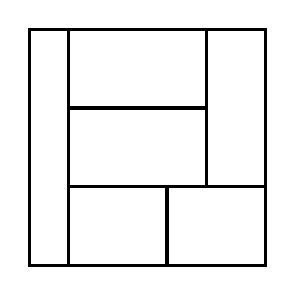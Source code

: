 \begin{tikzpicture}[very thick, scale=.5]
    \draw (0,0) rectangle (1,6);
    \draw (1,4) rectangle (9/2,6);
    \draw (1,2) rectangle (9/2,4);
    \draw (9/2,2) rectangle (6,6);
    \draw (1,0) rectangle (7/2,2);
    \draw (7/2,0) rectangle (6,2);
\end{tikzpicture}
